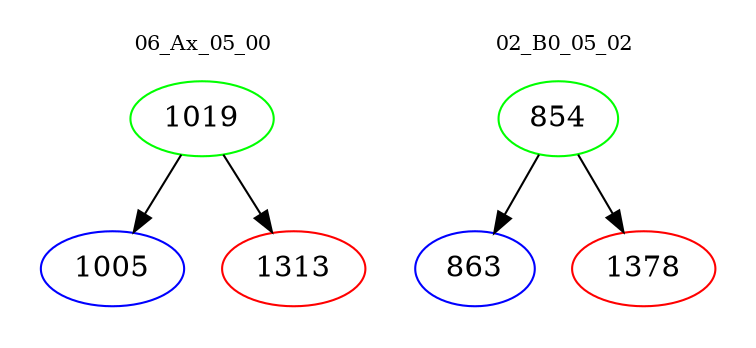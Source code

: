 digraph{
subgraph cluster_0 {
color = white
label = "06_Ax_05_00";
fontsize=10;
T0_1019 [label="1019", color="green"]
T0_1019 -> T0_1005 [color="black"]
T0_1005 [label="1005", color="blue"]
T0_1019 -> T0_1313 [color="black"]
T0_1313 [label="1313", color="red"]
}
subgraph cluster_1 {
color = white
label = "02_B0_05_02";
fontsize=10;
T1_854 [label="854", color="green"]
T1_854 -> T1_863 [color="black"]
T1_863 [label="863", color="blue"]
T1_854 -> T1_1378 [color="black"]
T1_1378 [label="1378", color="red"]
}
}
